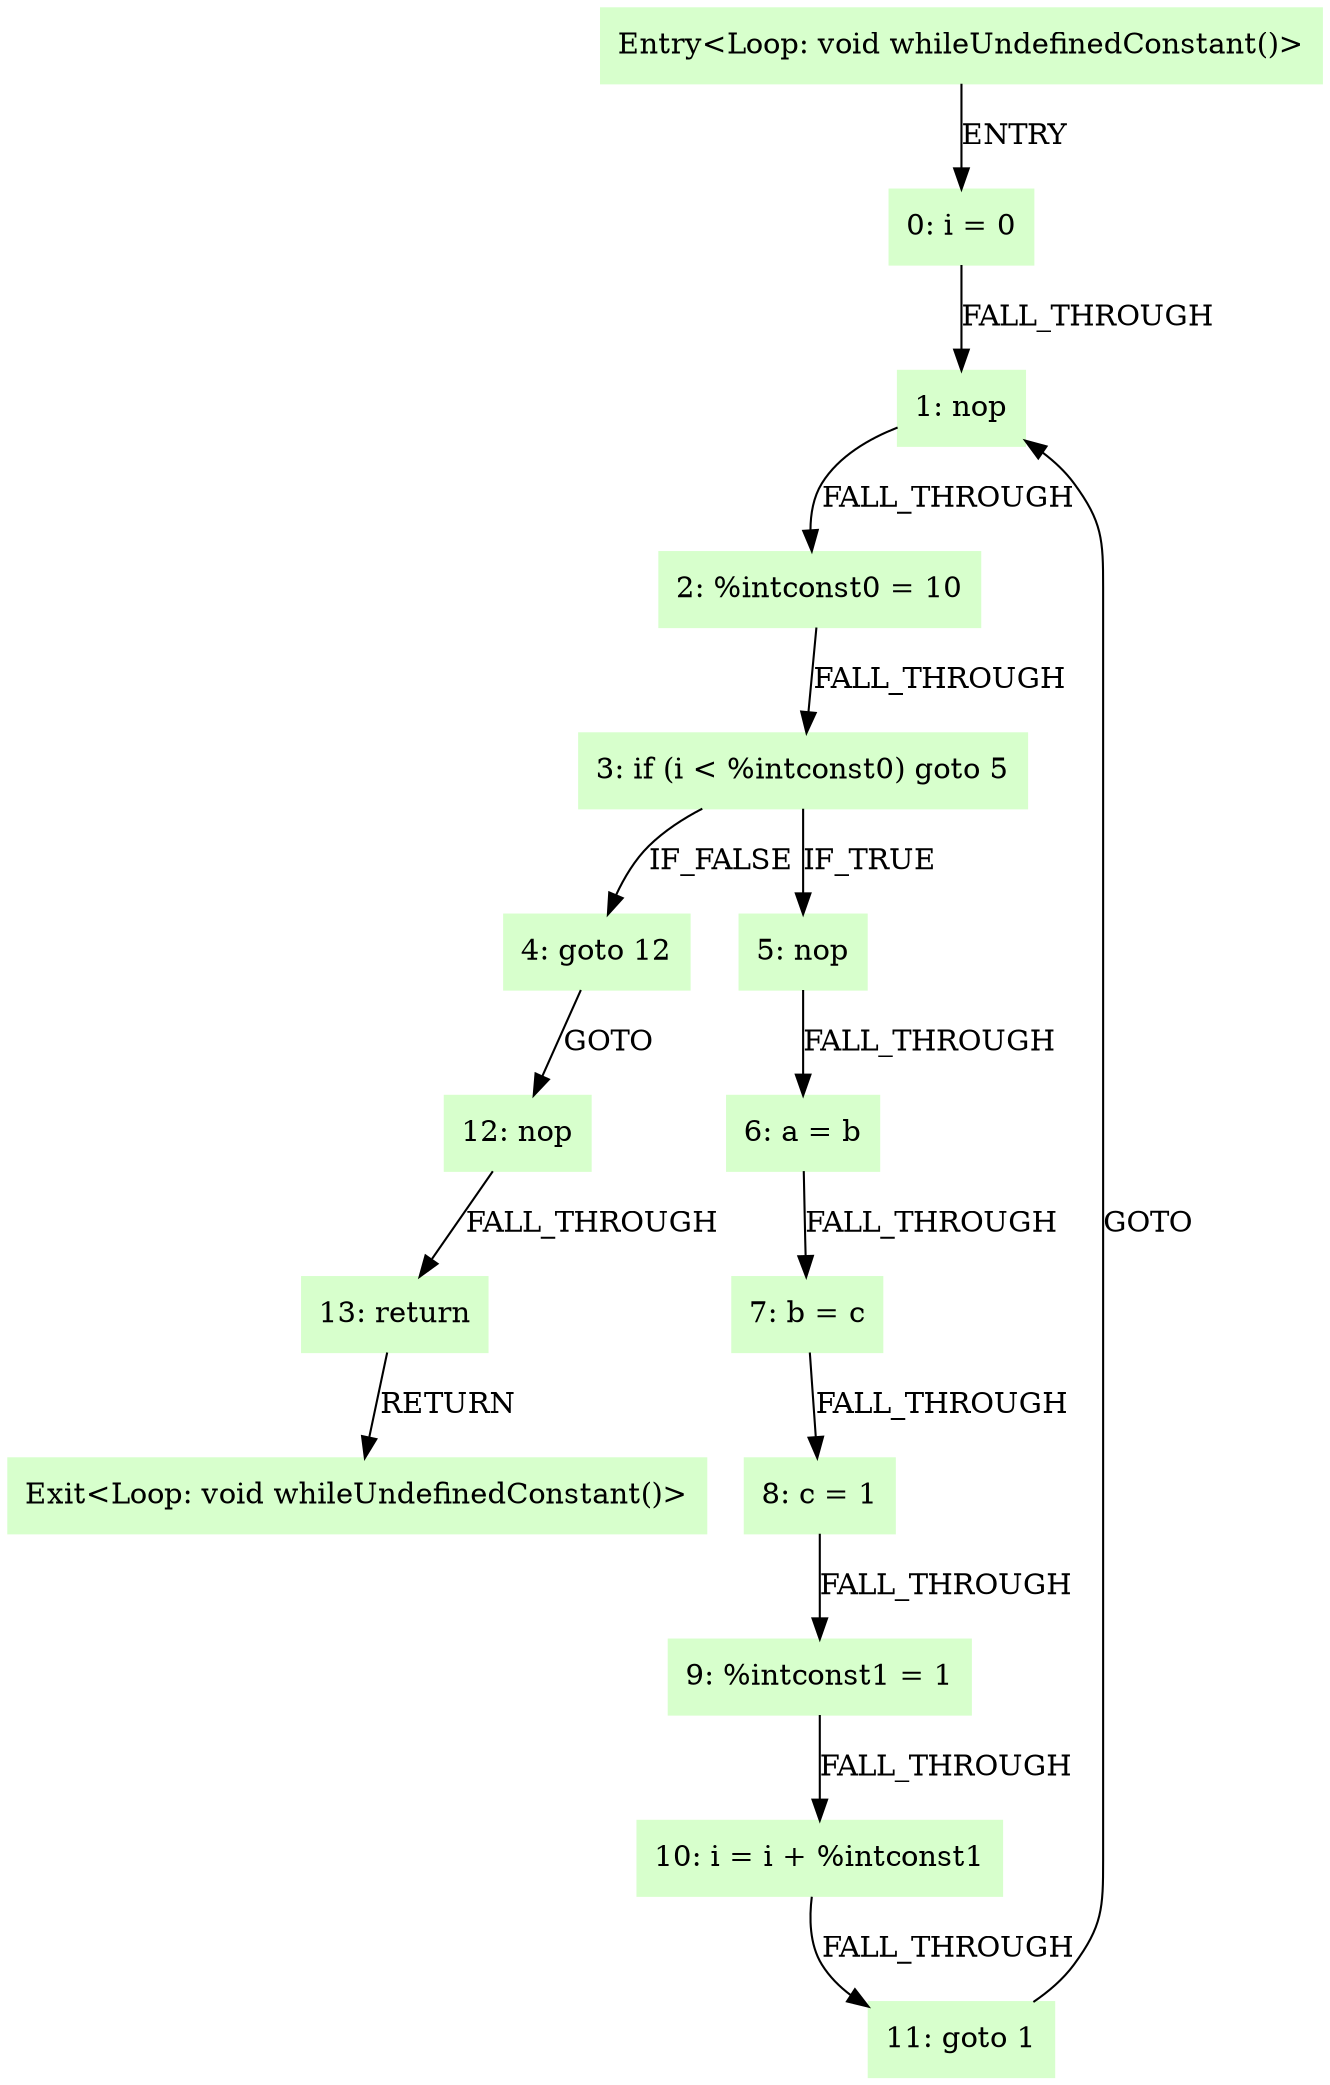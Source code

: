 digraph G {
  node [color=".3 .2 1.0",style=filled,shape=box,];
  "0" [label="Entry<Loop: void whileUndefinedConstant()>",];
  "1" [label="0: i = 0",];
  "2" [label="1: nop",];
  "3" [label="2: %intconst0 = 10",];
  "4" [label="3: if (i < %intconst0) goto 5",];
  "5" [label="4: goto 12",];
  "6" [label="5: nop",];
  "7" [label="6: a = b",];
  "8" [label="7: b = c",];
  "9" [label="8: c = 1",];
  "10" [label="9: %intconst1 = 1",];
  "11" [label="10: i = i + %intconst1",];
  "12" [label="11: goto 1",];
  "13" [label="12: nop",];
  "14" [label="13: return",];
  "15" [label="Exit<Loop: void whileUndefinedConstant()>",];
  "0" -> "1" [label="ENTRY",];
  "1" -> "2" [label="FALL_THROUGH",];
  "2" -> "3" [label="FALL_THROUGH",];
  "3" -> "4" [label="FALL_THROUGH",];
  "4" -> "6" [label="IF_TRUE",];
  "4" -> "5" [label="IF_FALSE",];
  "5" -> "13" [label="GOTO",];
  "6" -> "7" [label="FALL_THROUGH",];
  "7" -> "8" [label="FALL_THROUGH",];
  "8" -> "9" [label="FALL_THROUGH",];
  "9" -> "10" [label="FALL_THROUGH",];
  "10" -> "11" [label="FALL_THROUGH",];
  "11" -> "12" [label="FALL_THROUGH",];
  "12" -> "2" [label="GOTO",];
  "13" -> "14" [label="FALL_THROUGH",];
  "14" -> "15" [label="RETURN",];
}
